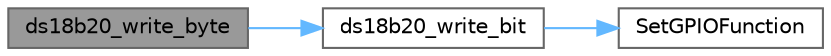 digraph "ds18b20_write_byte"
{
 // LATEX_PDF_SIZE
  bgcolor="transparent";
  edge [fontname=Helvetica,fontsize=10,labelfontname=Helvetica,labelfontsize=10];
  node [fontname=Helvetica,fontsize=10,shape=box,height=0.2,width=0.4];
  rankdir="LR";
  Node1 [label="ds18b20_write_byte",height=0.2,width=0.4,color="gray40", fillcolor="grey60", style="filled", fontcolor="black",tooltip=" "];
  Node1 -> Node2 [color="steelblue1",style="solid"];
  Node2 [label="ds18b20_write_bit",height=0.2,width=0.4,color="grey40", fillcolor="white", style="filled",URL="$utils_8c.html#a162aef40a44cf268a0cfb2d3ae370e1f",tooltip=" "];
  Node2 -> Node3 [color="steelblue1",style="solid"];
  Node3 [label="SetGPIOFunction",height=0.2,width=0.4,color="grey40", fillcolor="white", style="filled",URL="$_hat_01_power_2utils_8c.html#aadccfe2ad46ed80da695e1e1aad44b76",tooltip=" "];
}

